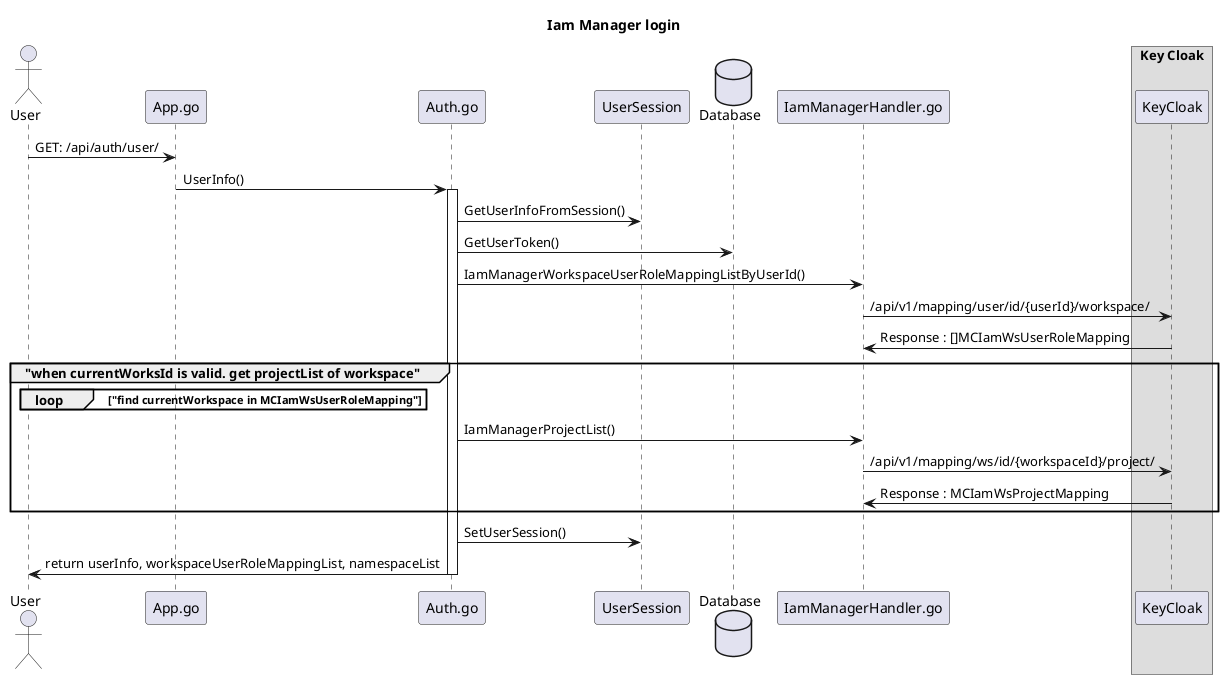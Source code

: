 @startuml

title "Iam Manager login"

actor User as EndUser

participant "App.go" as App
participant "Auth.go" as Auth
participant "UserSession" as Session
database Database as DB
participant "IamManagerHandler.go" as IamHandler


box "Key Cloak"
participant KeyCloak as KC
end box



EndUser     -> App : GET: /api/auth/user/
App         -> Auth ++: UserInfo()

Auth        -> Session : GetUserInfoFromSession()
Auth        -> DB : GetUserToken()
Auth        -> IamHandler : IamManagerWorkspaceUserRoleMappingListByUserId()
IamHandler  -> KC : /api/v1/mapping/user/id/{userId}/workspace/
IamHandler  <- KC : Response : []MCIamWsUserRoleMapping
    group  "when currentWorksId is valid. get projectList of workspace"
        loop "find currentWorkspace in MCIamWsUserRoleMapping"
        end
    
        Auth        -> IamHandler : IamManagerProjectList()
        IamHandler  -> KC : /api/v1/mapping/ws/id/{workspaceId}/project/

        IamHandler  <- KC : Response : MCIamWsProjectMapping
    end

Auth        -> Session : SetUserSession()

EndUser     <- Auth --: return userInfo, workspaceUserRoleMappingList, namespaceList

@enduml

